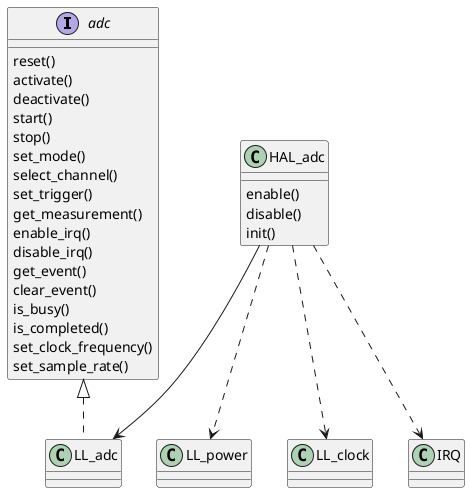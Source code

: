 @startuml
interface adc {
	reset()
	activate()
	deactivate()
	start()
	stop()
	set_mode()
	select_channel()
	set_trigger()
	get_measurement()
	enable_irq()
	disable_irq()
	get_event()
	clear_event()
	is_busy()
	is_completed()
	set_clock_frequency()
	set_sample_rate()
}

class LL_adc {
}

class HAL_adc {
	enable()
	disable()
	init()
}

adc <|.. LL_adc
HAL_adc --> LL_adc
HAL_adc ..> LL_power
HAL_adc ..> LL_clock
HAL_adc ..> IRQ
@enduml
